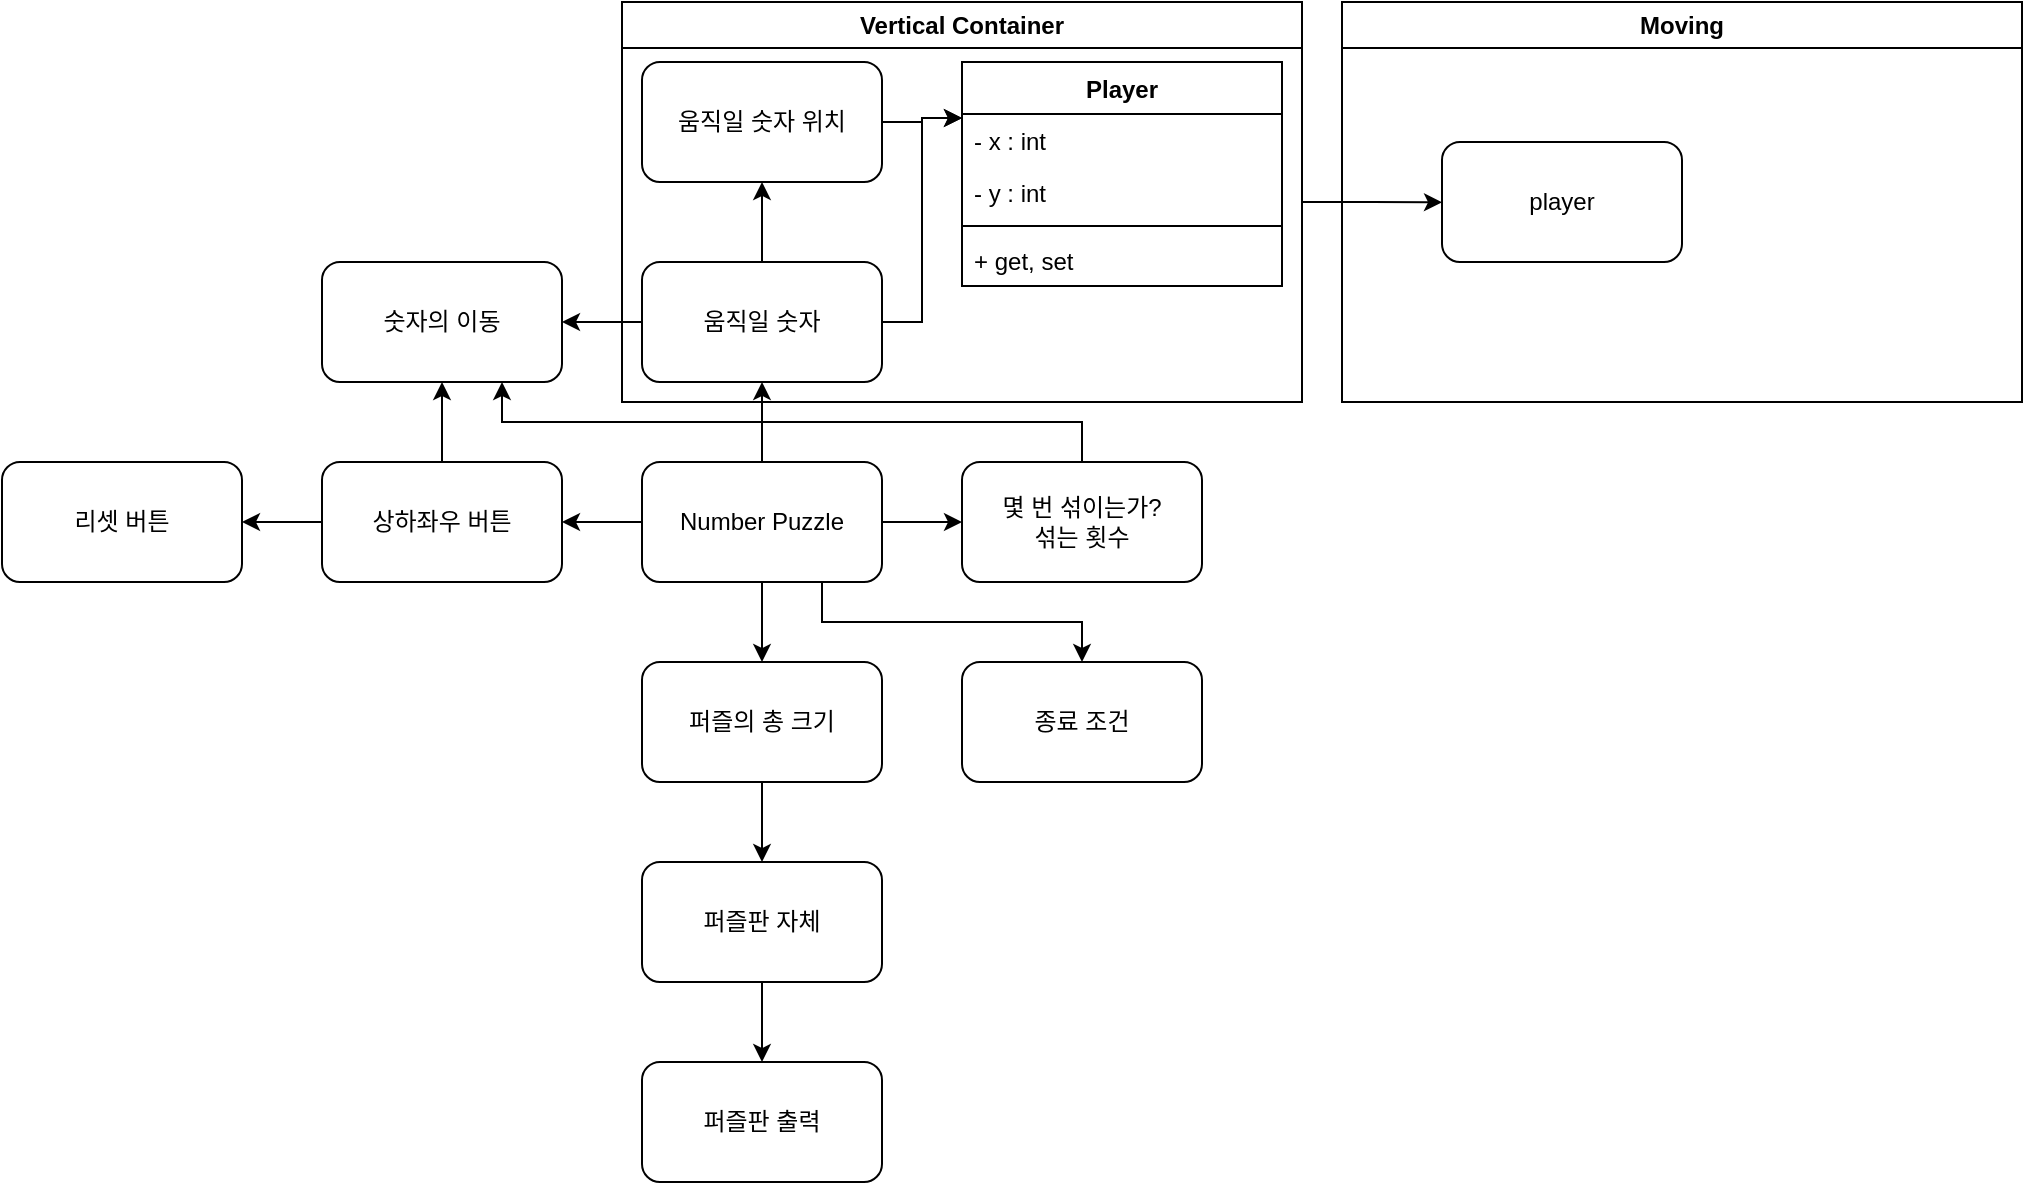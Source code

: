 <mxfile version="21.6.9" type="device">
  <diagram name="페이지-1" id="ZBjY61cPAAwv7-tVMVu5">
    <mxGraphModel dx="989" dy="545" grid="1" gridSize="10" guides="1" tooltips="1" connect="1" arrows="1" fold="1" page="1" pageScale="1" pageWidth="827" pageHeight="1169" math="0" shadow="0">
      <root>
        <mxCell id="0" />
        <mxCell id="1" parent="0" />
        <mxCell id="PDebWkfprd-jfZV3uZTO-3" style="edgeStyle=orthogonalEdgeStyle;rounded=0;orthogonalLoop=1;jettySize=auto;html=1;exitX=0.5;exitY=1;exitDx=0;exitDy=0;entryX=0.5;entryY=0;entryDx=0;entryDy=0;" edge="1" parent="1" source="PDebWkfprd-jfZV3uZTO-1" target="PDebWkfprd-jfZV3uZTO-2">
          <mxGeometry relative="1" as="geometry" />
        </mxCell>
        <mxCell id="PDebWkfprd-jfZV3uZTO-5" style="edgeStyle=orthogonalEdgeStyle;rounded=0;orthogonalLoop=1;jettySize=auto;html=1;exitX=1;exitY=0.5;exitDx=0;exitDy=0;entryX=0;entryY=0.5;entryDx=0;entryDy=0;" edge="1" parent="1" source="PDebWkfprd-jfZV3uZTO-1" target="PDebWkfprd-jfZV3uZTO-4">
          <mxGeometry relative="1" as="geometry" />
        </mxCell>
        <mxCell id="PDebWkfprd-jfZV3uZTO-7" style="edgeStyle=orthogonalEdgeStyle;rounded=0;orthogonalLoop=1;jettySize=auto;html=1;exitX=0.5;exitY=0;exitDx=0;exitDy=0;entryX=0.5;entryY=1;entryDx=0;entryDy=0;" edge="1" parent="1" source="PDebWkfprd-jfZV3uZTO-1" target="PDebWkfprd-jfZV3uZTO-6">
          <mxGeometry relative="1" as="geometry" />
        </mxCell>
        <mxCell id="PDebWkfprd-jfZV3uZTO-9" style="edgeStyle=orthogonalEdgeStyle;rounded=0;orthogonalLoop=1;jettySize=auto;html=1;exitX=0;exitY=0.5;exitDx=0;exitDy=0;entryX=1;entryY=0.5;entryDx=0;entryDy=0;" edge="1" parent="1" source="PDebWkfprd-jfZV3uZTO-1" target="PDebWkfprd-jfZV3uZTO-8">
          <mxGeometry relative="1" as="geometry" />
        </mxCell>
        <mxCell id="PDebWkfprd-jfZV3uZTO-13" style="edgeStyle=orthogonalEdgeStyle;rounded=0;orthogonalLoop=1;jettySize=auto;html=1;exitX=0.75;exitY=1;exitDx=0;exitDy=0;entryX=0.5;entryY=0;entryDx=0;entryDy=0;" edge="1" parent="1" source="PDebWkfprd-jfZV3uZTO-1" target="PDebWkfprd-jfZV3uZTO-12">
          <mxGeometry relative="1" as="geometry" />
        </mxCell>
        <mxCell id="PDebWkfprd-jfZV3uZTO-1" value="Number Puzzle" style="rounded=1;whiteSpace=wrap;html=1;" vertex="1" parent="1">
          <mxGeometry x="380" y="260" width="120" height="60" as="geometry" />
        </mxCell>
        <mxCell id="PDebWkfprd-jfZV3uZTO-11" style="edgeStyle=orthogonalEdgeStyle;rounded=0;orthogonalLoop=1;jettySize=auto;html=1;exitX=0.5;exitY=1;exitDx=0;exitDy=0;entryX=0.5;entryY=0;entryDx=0;entryDy=0;" edge="1" parent="1" source="PDebWkfprd-jfZV3uZTO-2" target="PDebWkfprd-jfZV3uZTO-10">
          <mxGeometry relative="1" as="geometry" />
        </mxCell>
        <mxCell id="PDebWkfprd-jfZV3uZTO-2" value="퍼즐의 총 크기" style="rounded=1;whiteSpace=wrap;html=1;" vertex="1" parent="1">
          <mxGeometry x="380" y="360" width="120" height="60" as="geometry" />
        </mxCell>
        <mxCell id="PDebWkfprd-jfZV3uZTO-23" style="edgeStyle=orthogonalEdgeStyle;rounded=0;orthogonalLoop=1;jettySize=auto;html=1;exitX=0.5;exitY=0;exitDx=0;exitDy=0;entryX=0.75;entryY=1;entryDx=0;entryDy=0;" edge="1" parent="1" source="PDebWkfprd-jfZV3uZTO-4" target="PDebWkfprd-jfZV3uZTO-20">
          <mxGeometry relative="1" as="geometry" />
        </mxCell>
        <mxCell id="PDebWkfprd-jfZV3uZTO-4" value="몇 번 섞이는가?&lt;br&gt;섞는 횟수" style="rounded=1;whiteSpace=wrap;html=1;" vertex="1" parent="1">
          <mxGeometry x="540" y="260" width="120" height="60" as="geometry" />
        </mxCell>
        <mxCell id="PDebWkfprd-jfZV3uZTO-17" style="edgeStyle=orthogonalEdgeStyle;rounded=0;orthogonalLoop=1;jettySize=auto;html=1;exitX=0.5;exitY=0;exitDx=0;exitDy=0;entryX=0.5;entryY=1;entryDx=0;entryDy=0;" edge="1" parent="1" source="PDebWkfprd-jfZV3uZTO-6" target="PDebWkfprd-jfZV3uZTO-16">
          <mxGeometry relative="1" as="geometry" />
        </mxCell>
        <mxCell id="PDebWkfprd-jfZV3uZTO-22" style="edgeStyle=orthogonalEdgeStyle;rounded=0;orthogonalLoop=1;jettySize=auto;html=1;exitX=0;exitY=0.5;exitDx=0;exitDy=0;entryX=1;entryY=0.5;entryDx=0;entryDy=0;" edge="1" parent="1" source="PDebWkfprd-jfZV3uZTO-6" target="PDebWkfprd-jfZV3uZTO-20">
          <mxGeometry relative="1" as="geometry" />
        </mxCell>
        <mxCell id="PDebWkfprd-jfZV3uZTO-33" style="edgeStyle=orthogonalEdgeStyle;rounded=0;orthogonalLoop=1;jettySize=auto;html=1;exitX=1;exitY=0.5;exitDx=0;exitDy=0;entryX=0;entryY=0.25;entryDx=0;entryDy=0;" edge="1" parent="1" source="PDebWkfprd-jfZV3uZTO-6" target="PDebWkfprd-jfZV3uZTO-28">
          <mxGeometry relative="1" as="geometry">
            <mxPoint x="520" y="130" as="targetPoint" />
          </mxGeometry>
        </mxCell>
        <mxCell id="PDebWkfprd-jfZV3uZTO-6" value="움직일 숫자" style="rounded=1;whiteSpace=wrap;html=1;" vertex="1" parent="1">
          <mxGeometry x="380" y="160" width="120" height="60" as="geometry" />
        </mxCell>
        <mxCell id="PDebWkfprd-jfZV3uZTO-15" style="edgeStyle=orthogonalEdgeStyle;rounded=0;orthogonalLoop=1;jettySize=auto;html=1;exitX=0;exitY=0.5;exitDx=0;exitDy=0;entryX=1;entryY=0.5;entryDx=0;entryDy=0;" edge="1" parent="1" source="PDebWkfprd-jfZV3uZTO-8" target="PDebWkfprd-jfZV3uZTO-14">
          <mxGeometry relative="1" as="geometry" />
        </mxCell>
        <mxCell id="PDebWkfprd-jfZV3uZTO-21" style="edgeStyle=orthogonalEdgeStyle;rounded=0;orthogonalLoop=1;jettySize=auto;html=1;exitX=0.5;exitY=0;exitDx=0;exitDy=0;entryX=0.5;entryY=1;entryDx=0;entryDy=0;" edge="1" parent="1" source="PDebWkfprd-jfZV3uZTO-8" target="PDebWkfprd-jfZV3uZTO-20">
          <mxGeometry relative="1" as="geometry" />
        </mxCell>
        <mxCell id="PDebWkfprd-jfZV3uZTO-8" value="상하좌우 버튼" style="rounded=1;whiteSpace=wrap;html=1;" vertex="1" parent="1">
          <mxGeometry x="220" y="260" width="120" height="60" as="geometry" />
        </mxCell>
        <mxCell id="PDebWkfprd-jfZV3uZTO-19" style="edgeStyle=orthogonalEdgeStyle;rounded=0;orthogonalLoop=1;jettySize=auto;html=1;exitX=0.5;exitY=1;exitDx=0;exitDy=0;entryX=0.5;entryY=0;entryDx=0;entryDy=0;" edge="1" parent="1" source="PDebWkfprd-jfZV3uZTO-10" target="PDebWkfprd-jfZV3uZTO-18">
          <mxGeometry relative="1" as="geometry" />
        </mxCell>
        <mxCell id="PDebWkfprd-jfZV3uZTO-10" value="퍼즐판 자체" style="rounded=1;whiteSpace=wrap;html=1;" vertex="1" parent="1">
          <mxGeometry x="380" y="460" width="120" height="60" as="geometry" />
        </mxCell>
        <mxCell id="PDebWkfprd-jfZV3uZTO-12" value="종료 조건" style="rounded=1;whiteSpace=wrap;html=1;" vertex="1" parent="1">
          <mxGeometry x="540" y="360" width="120" height="60" as="geometry" />
        </mxCell>
        <mxCell id="PDebWkfprd-jfZV3uZTO-14" value="리셋 버튼" style="rounded=1;whiteSpace=wrap;html=1;" vertex="1" parent="1">
          <mxGeometry x="60" y="260" width="120" height="60" as="geometry" />
        </mxCell>
        <mxCell id="PDebWkfprd-jfZV3uZTO-32" style="edgeStyle=orthogonalEdgeStyle;rounded=0;orthogonalLoop=1;jettySize=auto;html=1;exitX=1;exitY=0.5;exitDx=0;exitDy=0;entryX=0;entryY=0.25;entryDx=0;entryDy=0;" edge="1" parent="1" source="PDebWkfprd-jfZV3uZTO-16" target="PDebWkfprd-jfZV3uZTO-28">
          <mxGeometry relative="1" as="geometry" />
        </mxCell>
        <mxCell id="PDebWkfprd-jfZV3uZTO-16" value="움직일 숫자 위치" style="rounded=1;whiteSpace=wrap;html=1;" vertex="1" parent="1">
          <mxGeometry x="380" y="60" width="120" height="60" as="geometry" />
        </mxCell>
        <mxCell id="PDebWkfprd-jfZV3uZTO-18" value="퍼즐판 출력" style="rounded=1;whiteSpace=wrap;html=1;" vertex="1" parent="1">
          <mxGeometry x="380" y="560" width="120" height="60" as="geometry" />
        </mxCell>
        <mxCell id="PDebWkfprd-jfZV3uZTO-20" value="숫자의 이동" style="rounded=1;whiteSpace=wrap;html=1;" vertex="1" parent="1">
          <mxGeometry x="220" y="160" width="120" height="60" as="geometry" />
        </mxCell>
        <mxCell id="PDebWkfprd-jfZV3uZTO-28" value="Player" style="swimlane;fontStyle=1;align=center;verticalAlign=top;childLayout=stackLayout;horizontal=1;startSize=26;horizontalStack=0;resizeParent=1;resizeParentMax=0;resizeLast=0;collapsible=1;marginBottom=0;whiteSpace=wrap;html=1;" vertex="1" parent="1">
          <mxGeometry x="540" y="60" width="160" height="112" as="geometry" />
        </mxCell>
        <mxCell id="PDebWkfprd-jfZV3uZTO-29" value="- x : int" style="text;strokeColor=none;fillColor=none;align=left;verticalAlign=top;spacingLeft=4;spacingRight=4;overflow=hidden;rotatable=0;points=[[0,0.5],[1,0.5]];portConstraint=eastwest;whiteSpace=wrap;html=1;" vertex="1" parent="PDebWkfprd-jfZV3uZTO-28">
          <mxGeometry y="26" width="160" height="26" as="geometry" />
        </mxCell>
        <mxCell id="PDebWkfprd-jfZV3uZTO-34" value="- y : int" style="text;strokeColor=none;fillColor=none;align=left;verticalAlign=top;spacingLeft=4;spacingRight=4;overflow=hidden;rotatable=0;points=[[0,0.5],[1,0.5]];portConstraint=eastwest;whiteSpace=wrap;html=1;" vertex="1" parent="PDebWkfprd-jfZV3uZTO-28">
          <mxGeometry y="52" width="160" height="26" as="geometry" />
        </mxCell>
        <mxCell id="PDebWkfprd-jfZV3uZTO-30" value="" style="line;strokeWidth=1;fillColor=none;align=left;verticalAlign=middle;spacingTop=-1;spacingLeft=3;spacingRight=3;rotatable=0;labelPosition=right;points=[];portConstraint=eastwest;strokeColor=inherit;" vertex="1" parent="PDebWkfprd-jfZV3uZTO-28">
          <mxGeometry y="78" width="160" height="8" as="geometry" />
        </mxCell>
        <mxCell id="PDebWkfprd-jfZV3uZTO-31" value="+ get, set" style="text;strokeColor=none;fillColor=none;align=left;verticalAlign=top;spacingLeft=4;spacingRight=4;overflow=hidden;rotatable=0;points=[[0,0.5],[1,0.5]];portConstraint=eastwest;whiteSpace=wrap;html=1;" vertex="1" parent="PDebWkfprd-jfZV3uZTO-28">
          <mxGeometry y="86" width="160" height="26" as="geometry" />
        </mxCell>
        <mxCell id="PDebWkfprd-jfZV3uZTO-37" style="edgeStyle=orthogonalEdgeStyle;rounded=0;orthogonalLoop=1;jettySize=auto;html=1;exitX=1;exitY=0.5;exitDx=0;exitDy=0;" edge="1" parent="1" source="PDebWkfprd-jfZV3uZTO-35">
          <mxGeometry relative="1" as="geometry">
            <mxPoint x="780.0" y="130.172" as="targetPoint" />
          </mxGeometry>
        </mxCell>
        <mxCell id="PDebWkfprd-jfZV3uZTO-35" value="Vertical Container" style="swimlane;whiteSpace=wrap;html=1;" vertex="1" parent="1">
          <mxGeometry x="370" y="30" width="340" height="200" as="geometry" />
        </mxCell>
        <mxCell id="PDebWkfprd-jfZV3uZTO-36" value="Moving" style="swimlane;whiteSpace=wrap;html=1;" vertex="1" parent="1">
          <mxGeometry x="730" y="30" width="340" height="200" as="geometry" />
        </mxCell>
        <mxCell id="PDebWkfprd-jfZV3uZTO-38" value="player" style="rounded=1;whiteSpace=wrap;html=1;" vertex="1" parent="PDebWkfprd-jfZV3uZTO-36">
          <mxGeometry x="50" y="70" width="120" height="60" as="geometry" />
        </mxCell>
      </root>
    </mxGraphModel>
  </diagram>
</mxfile>
